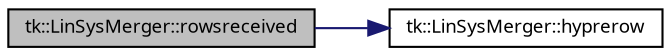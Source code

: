 digraph "tk::LinSysMerger::rowsreceived"
{
 // INTERACTIVE_SVG=YES
  bgcolor="transparent";
  edge [fontname="sans-serif",fontsize="9",labelfontname="sans-serif",labelfontsize="9"];
  node [fontname="sans-serif",fontsize="9",shape=record];
  rankdir="LR";
  Node1 [label="tk::LinSysMerger::rowsreceived",height=0.2,width=0.4,color="black", fillcolor="grey75", style="filled", fontcolor="black"];
  Node1 -> Node2 [color="midnightblue",fontsize="9",style="solid",fontname="sans-serif"];
  Node2 [label="tk::LinSysMerger::hyprerow",height=0.2,width=0.4,color="black",URL="$classtk_1_1_lin_sys_merger.html#a6bd3aff0ef10419fd577251a113fe42e"];
}
